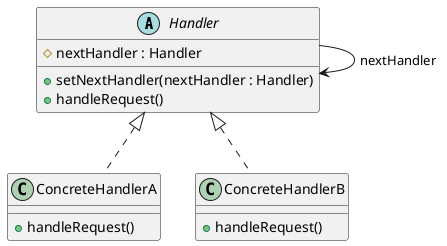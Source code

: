 ```plantuml
@startuml
abstract class Handler {
    # nextHandler : Handler
    + setNextHandler(nextHandler : Handler)
    + handleRequest()
}

class ConcreteHandlerA {
    + handleRequest()
}

class ConcreteHandlerB {
    + handleRequest()
}

Handler <|-. ConcreteHandlerA
Handler <|-. ConcreteHandlerB

Handler --> Handler : nextHandler
@enduml
